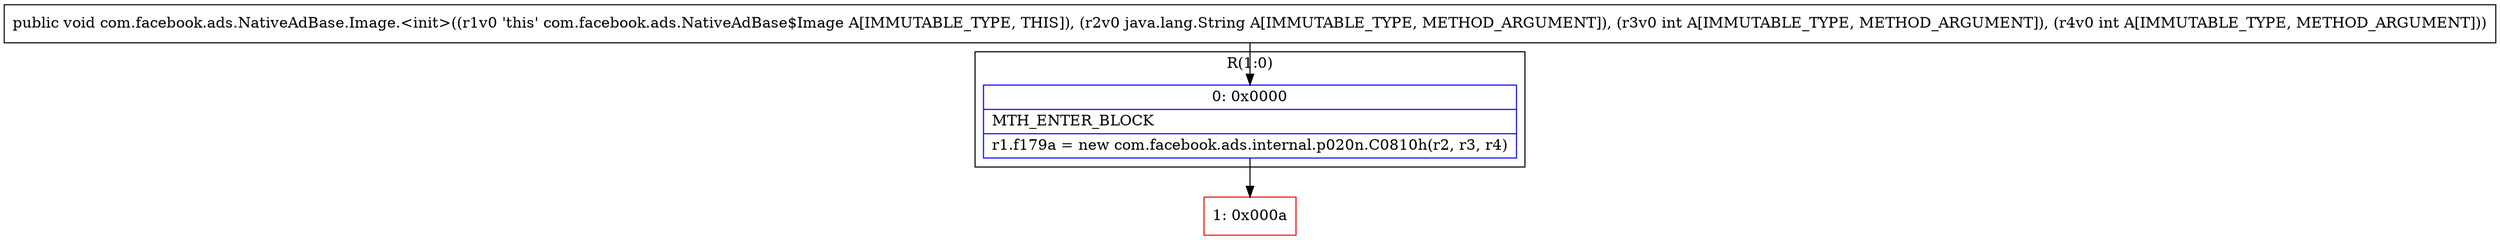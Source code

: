 digraph "CFG forcom.facebook.ads.NativeAdBase.Image.\<init\>(Ljava\/lang\/String;II)V" {
subgraph cluster_Region_1564689590 {
label = "R(1:0)";
node [shape=record,color=blue];
Node_0 [shape=record,label="{0\:\ 0x0000|MTH_ENTER_BLOCK\l|r1.f179a = new com.facebook.ads.internal.p020n.C0810h(r2, r3, r4)\l}"];
}
Node_1 [shape=record,color=red,label="{1\:\ 0x000a}"];
MethodNode[shape=record,label="{public void com.facebook.ads.NativeAdBase.Image.\<init\>((r1v0 'this' com.facebook.ads.NativeAdBase$Image A[IMMUTABLE_TYPE, THIS]), (r2v0 java.lang.String A[IMMUTABLE_TYPE, METHOD_ARGUMENT]), (r3v0 int A[IMMUTABLE_TYPE, METHOD_ARGUMENT]), (r4v0 int A[IMMUTABLE_TYPE, METHOD_ARGUMENT])) }"];
MethodNode -> Node_0;
Node_0 -> Node_1;
}

